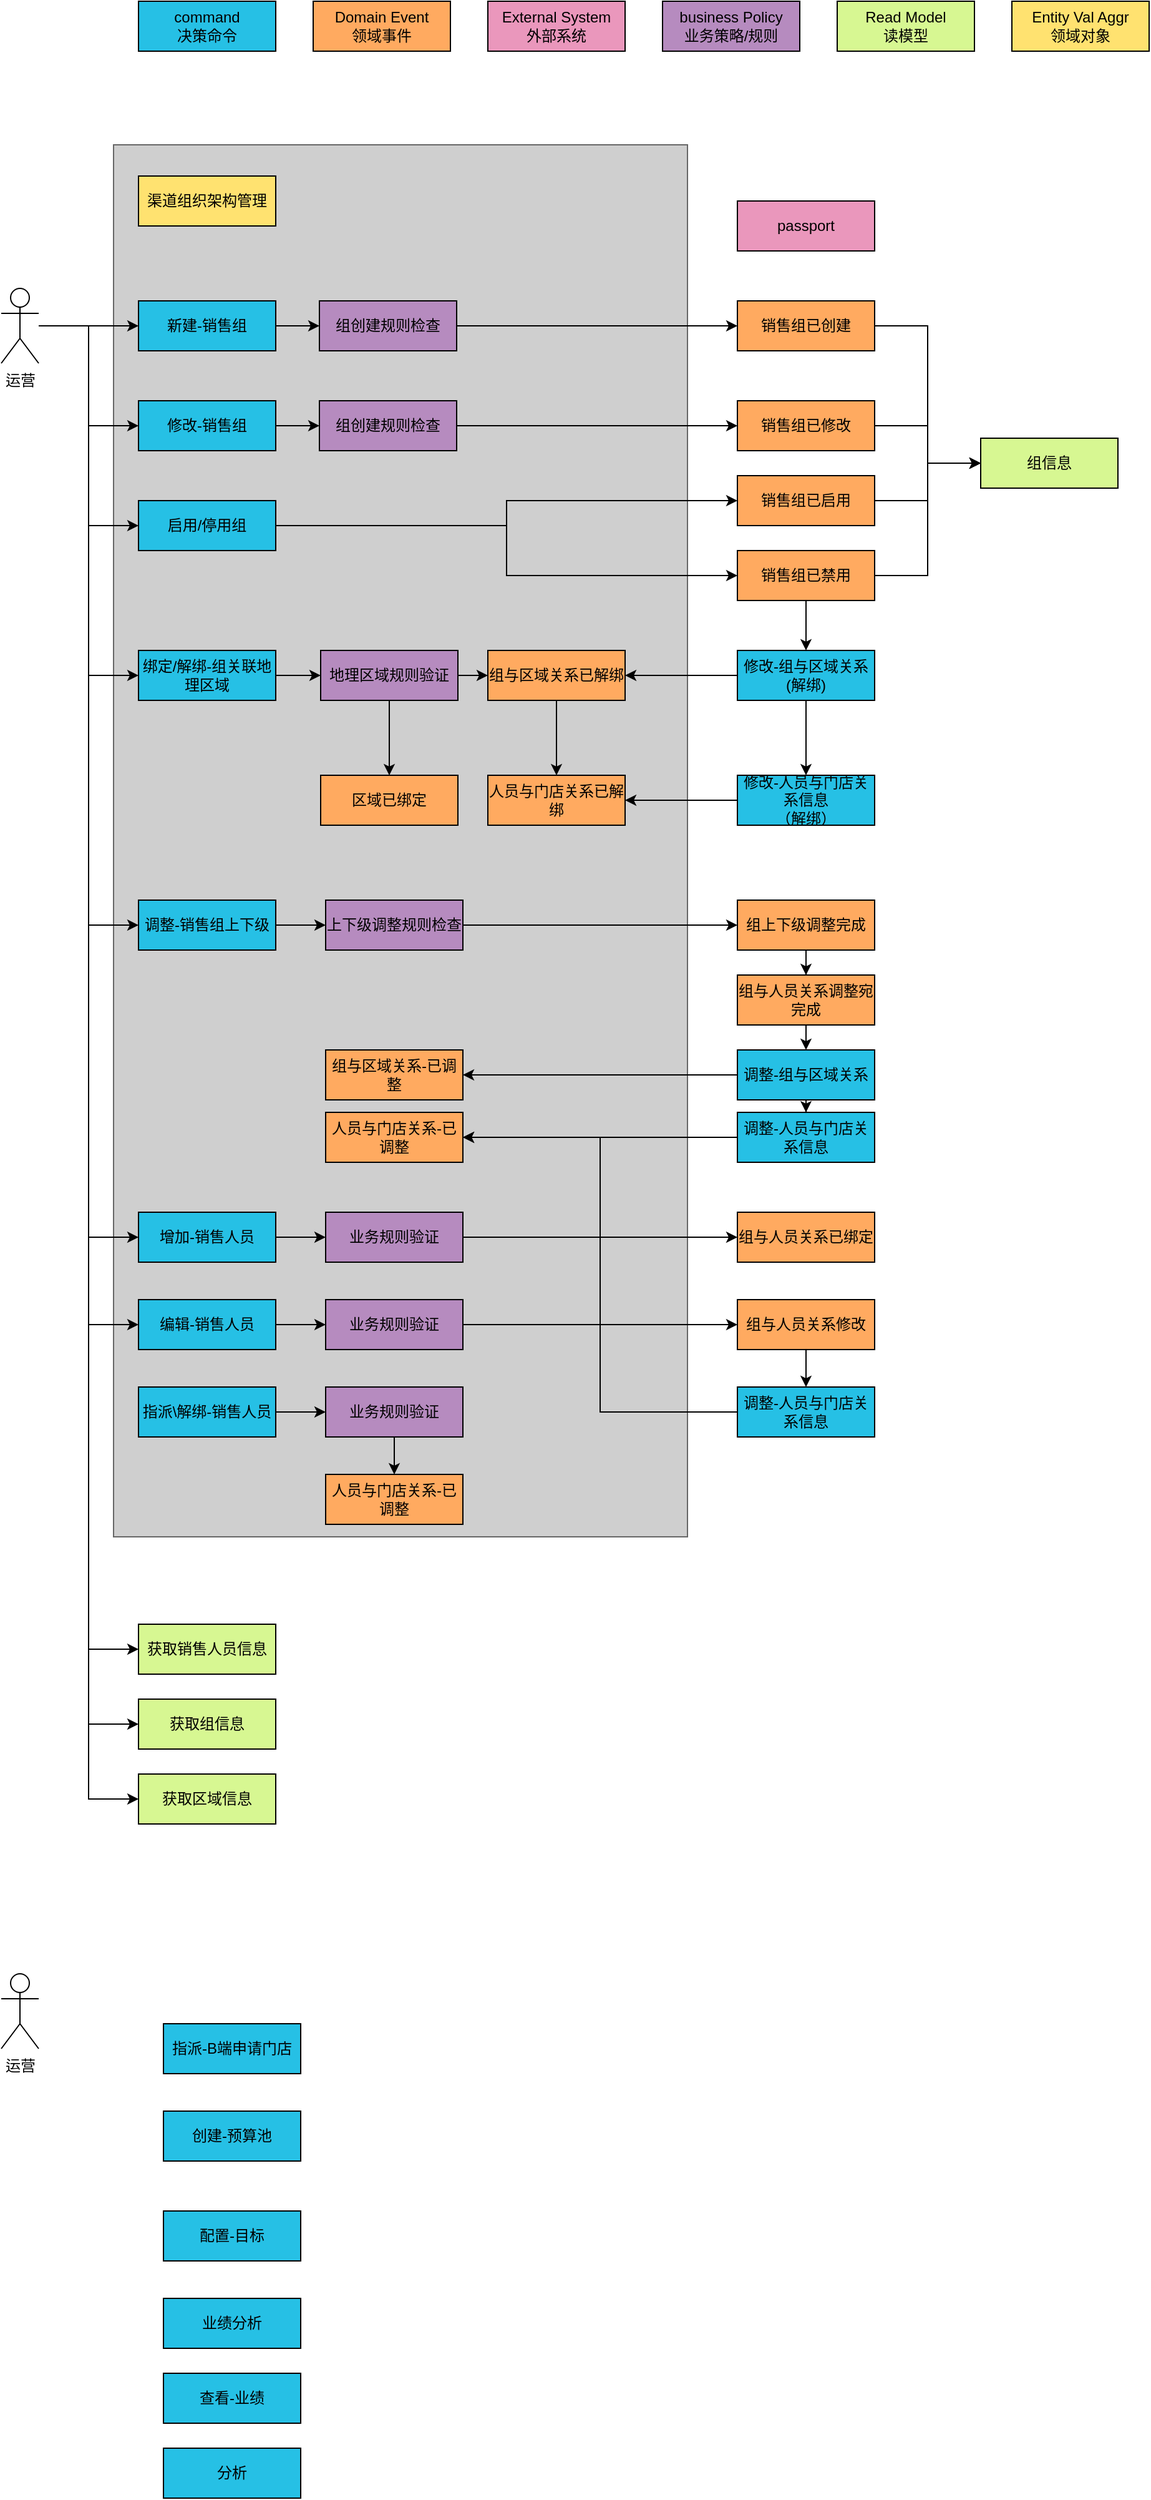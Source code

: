 <mxfile version="28.0.9">
  <diagram name="第 1 页" id="7w6zi9jCp_np2msTW12s">
    <mxGraphModel dx="2681" dy="1584" grid="1" gridSize="10" guides="1" tooltips="1" connect="1" arrows="1" fold="1" page="1" pageScale="1" pageWidth="827" pageHeight="1169" math="0" shadow="0">
      <root>
        <mxCell id="0" />
        <mxCell id="1" parent="0" />
        <mxCell id="CuO03zdZ_H9ETCIROUNS-99" value="" style="rounded=0;whiteSpace=wrap;html=1;fillColor=#CFCFCF;fontColor=#333333;strokeColor=#666666;" vertex="1" parent="1">
          <mxGeometry x="140" y="195" width="460" height="1115" as="geometry" />
        </mxCell>
        <mxCell id="_sHUTvcMdDTdJ8EnGrEK-1" value="&lt;div&gt;&lt;font&gt;command&lt;/font&gt;&lt;/div&gt;&lt;font&gt;决策命令&lt;/font&gt;" style="rounded=0;whiteSpace=wrap;html=1;fillColor=#26C0E5;" parent="1" vertex="1">
          <mxGeometry x="160" y="80" width="110" height="40" as="geometry" />
        </mxCell>
        <mxCell id="_sHUTvcMdDTdJ8EnGrEK-2" value="&lt;font&gt;Domain Event&lt;/font&gt;&lt;div&gt;&lt;font&gt;领域事件&lt;/font&gt;&lt;/div&gt;" style="rounded=0;whiteSpace=wrap;html=1;fillColor=#FFAA60;" parent="1" vertex="1">
          <mxGeometry x="300" y="80" width="110" height="40" as="geometry" />
        </mxCell>
        <mxCell id="_sHUTvcMdDTdJ8EnGrEK-3" value="Read Model&lt;div&gt;读模型&lt;/div&gt;" style="rounded=0;whiteSpace=wrap;html=1;fillColor=#D7F792;" parent="1" vertex="1">
          <mxGeometry x="720" y="80" width="110" height="40" as="geometry" />
        </mxCell>
        <mxCell id="_sHUTvcMdDTdJ8EnGrEK-4" value="External System&lt;div&gt;外部系统&lt;/div&gt;" style="rounded=0;whiteSpace=wrap;html=1;fillColor=#EA97BC;" parent="1" vertex="1">
          <mxGeometry x="440" y="80" width="110" height="40" as="geometry" />
        </mxCell>
        <mxCell id="_sHUTvcMdDTdJ8EnGrEK-5" value="business Policy&lt;div&gt;业务策略/规则&lt;/div&gt;" style="rounded=0;whiteSpace=wrap;html=1;fillColor=#B68BBF;" parent="1" vertex="1">
          <mxGeometry x="580" y="80" width="110" height="40" as="geometry" />
        </mxCell>
        <mxCell id="_sHUTvcMdDTdJ8EnGrEK-8" value="&lt;font&gt;Entity Val Aggr&lt;/font&gt;&lt;div&gt;&lt;font&gt;领域对象&lt;/font&gt;&lt;/div&gt;" style="rounded=0;whiteSpace=wrap;html=1;fillColor=#FFE270;" parent="1" vertex="1">
          <mxGeometry x="860" y="80" width="110" height="40" as="geometry" />
        </mxCell>
        <mxCell id="CuO03zdZ_H9ETCIROUNS-101" style="edgeStyle=orthogonalEdgeStyle;rounded=0;orthogonalLoop=1;jettySize=auto;html=1;curved=1;" edge="1" parent="1" source="sNWVwF46tpGVJdv4zzlN-1" target="sNWVwF46tpGVJdv4zzlN-2">
          <mxGeometry relative="1" as="geometry" />
        </mxCell>
        <mxCell id="CuO03zdZ_H9ETCIROUNS-103" style="edgeStyle=orthogonalEdgeStyle;rounded=0;orthogonalLoop=1;jettySize=auto;html=1;entryX=0;entryY=0.5;entryDx=0;entryDy=0;" edge="1" parent="1" source="sNWVwF46tpGVJdv4zzlN-1" target="sNWVwF46tpGVJdv4zzlN-3">
          <mxGeometry relative="1" as="geometry" />
        </mxCell>
        <mxCell id="CuO03zdZ_H9ETCIROUNS-105" style="edgeStyle=orthogonalEdgeStyle;rounded=0;orthogonalLoop=1;jettySize=auto;html=1;entryX=0;entryY=0.5;entryDx=0;entryDy=0;" edge="1" parent="1" source="sNWVwF46tpGVJdv4zzlN-1" target="CuO03zdZ_H9ETCIROUNS-13">
          <mxGeometry relative="1" as="geometry" />
        </mxCell>
        <mxCell id="CuO03zdZ_H9ETCIROUNS-106" style="edgeStyle=orthogonalEdgeStyle;rounded=0;orthogonalLoop=1;jettySize=auto;html=1;entryX=0;entryY=0.5;entryDx=0;entryDy=0;" edge="1" parent="1" source="sNWVwF46tpGVJdv4zzlN-1" target="sNWVwF46tpGVJdv4zzlN-4">
          <mxGeometry relative="1" as="geometry" />
        </mxCell>
        <mxCell id="CuO03zdZ_H9ETCIROUNS-107" style="edgeStyle=orthogonalEdgeStyle;rounded=0;orthogonalLoop=1;jettySize=auto;html=1;entryX=0;entryY=0.5;entryDx=0;entryDy=0;" edge="1" parent="1" source="sNWVwF46tpGVJdv4zzlN-1" target="CuO03zdZ_H9ETCIROUNS-90">
          <mxGeometry relative="1" as="geometry" />
        </mxCell>
        <mxCell id="CuO03zdZ_H9ETCIROUNS-109" style="edgeStyle=orthogonalEdgeStyle;rounded=0;orthogonalLoop=1;jettySize=auto;html=1;entryX=0;entryY=0.5;entryDx=0;entryDy=0;" edge="1" parent="1" source="sNWVwF46tpGVJdv4zzlN-1" target="sNWVwF46tpGVJdv4zzlN-6">
          <mxGeometry relative="1" as="geometry" />
        </mxCell>
        <mxCell id="CuO03zdZ_H9ETCIROUNS-110" style="edgeStyle=orthogonalEdgeStyle;rounded=0;orthogonalLoop=1;jettySize=auto;html=1;entryX=0;entryY=0.5;entryDx=0;entryDy=0;" edge="1" parent="1" source="sNWVwF46tpGVJdv4zzlN-1" target="CuO03zdZ_H9ETCIROUNS-66">
          <mxGeometry relative="1" as="geometry" />
        </mxCell>
        <mxCell id="CuO03zdZ_H9ETCIROUNS-111" style="edgeStyle=orthogonalEdgeStyle;rounded=0;orthogonalLoop=1;jettySize=auto;html=1;entryX=0;entryY=0.5;entryDx=0;entryDy=0;" edge="1" parent="1" source="sNWVwF46tpGVJdv4zzlN-1" target="CuO03zdZ_H9ETCIROUNS-93">
          <mxGeometry relative="1" as="geometry" />
        </mxCell>
        <mxCell id="CuO03zdZ_H9ETCIROUNS-113" style="edgeStyle=orthogonalEdgeStyle;rounded=0;orthogonalLoop=1;jettySize=auto;html=1;entryX=0;entryY=0.5;entryDx=0;entryDy=0;" edge="1" parent="1" source="sNWVwF46tpGVJdv4zzlN-1" target="CuO03zdZ_H9ETCIROUNS-94">
          <mxGeometry relative="1" as="geometry" />
        </mxCell>
        <mxCell id="CuO03zdZ_H9ETCIROUNS-115" style="edgeStyle=orthogonalEdgeStyle;rounded=0;orthogonalLoop=1;jettySize=auto;html=1;entryX=0;entryY=0.5;entryDx=0;entryDy=0;" edge="1" parent="1" source="sNWVwF46tpGVJdv4zzlN-1" target="CuO03zdZ_H9ETCIROUNS-95">
          <mxGeometry relative="1" as="geometry" />
        </mxCell>
        <mxCell id="sNWVwF46tpGVJdv4zzlN-1" value="运营" style="shape=umlActor;verticalLabelPosition=bottom;verticalAlign=top;html=1;outlineConnect=0;" parent="1" vertex="1">
          <mxGeometry x="50" y="310" width="30" height="60" as="geometry" />
        </mxCell>
        <mxCell id="CuO03zdZ_H9ETCIROUNS-28" style="edgeStyle=orthogonalEdgeStyle;rounded=0;orthogonalLoop=1;jettySize=auto;html=1;exitX=1;exitY=0.5;exitDx=0;exitDy=0;entryX=0;entryY=0.5;entryDx=0;entryDy=0;" edge="1" parent="1" source="sNWVwF46tpGVJdv4zzlN-2" target="CuO03zdZ_H9ETCIROUNS-2">
          <mxGeometry relative="1" as="geometry" />
        </mxCell>
        <mxCell id="sNWVwF46tpGVJdv4zzlN-2" value="新建-销售组" style="rounded=0;whiteSpace=wrap;html=1;fillColor=#26C0E5;" parent="1" vertex="1">
          <mxGeometry x="160" y="320" width="110" height="40" as="geometry" />
        </mxCell>
        <mxCell id="CuO03zdZ_H9ETCIROUNS-27" style="edgeStyle=orthogonalEdgeStyle;rounded=0;orthogonalLoop=1;jettySize=auto;html=1;" edge="1" parent="1" source="sNWVwF46tpGVJdv4zzlN-3" target="CuO03zdZ_H9ETCIROUNS-9">
          <mxGeometry relative="1" as="geometry" />
        </mxCell>
        <mxCell id="sNWVwF46tpGVJdv4zzlN-3" value="修改-销售组" style="rounded=0;whiteSpace=wrap;html=1;fillColor=#26C0E5;" parent="1" vertex="1">
          <mxGeometry x="160" y="400" width="110" height="40" as="geometry" />
        </mxCell>
        <mxCell id="CuO03zdZ_H9ETCIROUNS-76" style="edgeStyle=orthogonalEdgeStyle;rounded=0;orthogonalLoop=1;jettySize=auto;html=1;entryX=0;entryY=0.5;entryDx=0;entryDy=0;" edge="1" parent="1" source="sNWVwF46tpGVJdv4zzlN-4" target="CuO03zdZ_H9ETCIROUNS-39">
          <mxGeometry relative="1" as="geometry" />
        </mxCell>
        <mxCell id="sNWVwF46tpGVJdv4zzlN-4" value="绑定/解绑-组关联地理区域" style="rounded=0;whiteSpace=wrap;html=1;fillColor=#26C0E5;" parent="1" vertex="1">
          <mxGeometry x="160" y="600" width="110" height="40" as="geometry" />
        </mxCell>
        <mxCell id="CuO03zdZ_H9ETCIROUNS-77" style="edgeStyle=orthogonalEdgeStyle;rounded=0;orthogonalLoop=1;jettySize=auto;html=1;entryX=0;entryY=0.5;entryDx=0;entryDy=0;" edge="1" parent="1" source="sNWVwF46tpGVJdv4zzlN-6" target="CuO03zdZ_H9ETCIROUNS-62">
          <mxGeometry relative="1" as="geometry" />
        </mxCell>
        <mxCell id="sNWVwF46tpGVJdv4zzlN-6" value="增加-销售人员" style="rounded=0;whiteSpace=wrap;html=1;fillColor=#26C0E5;" parent="1" vertex="1">
          <mxGeometry x="160" y="1050" width="110" height="40" as="geometry" />
        </mxCell>
        <mxCell id="sNWVwF46tpGVJdv4zzlN-7" value="创建-预算池" style="rounded=0;whiteSpace=wrap;html=1;fillColor=#26C0E5;" parent="1" vertex="1">
          <mxGeometry x="180" y="1770" width="110" height="40" as="geometry" />
        </mxCell>
        <mxCell id="sNWVwF46tpGVJdv4zzlN-8" value="passport" style="rounded=0;whiteSpace=wrap;html=1;fillColor=#EA97BC;" parent="1" vertex="1">
          <mxGeometry x="640" y="240" width="110" height="40" as="geometry" />
        </mxCell>
        <mxCell id="CuO03zdZ_H9ETCIROUNS-17" style="edgeStyle=orthogonalEdgeStyle;rounded=0;orthogonalLoop=1;jettySize=auto;html=1;entryX=0;entryY=0.5;entryDx=0;entryDy=0;" edge="1" parent="1" source="sNWVwF46tpGVJdv4zzlN-9" target="CuO03zdZ_H9ETCIROUNS-8">
          <mxGeometry relative="1" as="geometry" />
        </mxCell>
        <mxCell id="sNWVwF46tpGVJdv4zzlN-9" value="销售组已创建" style="rounded=0;whiteSpace=wrap;html=1;fillColor=#FFAA60;" parent="1" vertex="1">
          <mxGeometry x="640" y="320" width="110" height="40" as="geometry" />
        </mxCell>
        <mxCell id="sNWVwF46tpGVJdv4zzlN-10" value="指派-B端申请门店" style="rounded=0;whiteSpace=wrap;html=1;fillColor=#26C0E5;" parent="1" vertex="1">
          <mxGeometry x="180" y="1700" width="110" height="40" as="geometry" />
        </mxCell>
        <mxCell id="sNWVwF46tpGVJdv4zzlN-11" value="配置-目标" style="rounded=0;whiteSpace=wrap;html=1;fillColor=#26C0E5;" parent="1" vertex="1">
          <mxGeometry x="180" y="1850" width="110" height="40" as="geometry" />
        </mxCell>
        <mxCell id="sNWVwF46tpGVJdv4zzlN-12" value="业绩分析" style="rounded=0;whiteSpace=wrap;html=1;fillColor=#26C0E5;" parent="1" vertex="1">
          <mxGeometry x="180" y="1920" width="110" height="40" as="geometry" />
        </mxCell>
        <mxCell id="CuO03zdZ_H9ETCIROUNS-1" value="查看-业绩" style="rounded=0;whiteSpace=wrap;html=1;fillColor=#26C0E5;" vertex="1" parent="1">
          <mxGeometry x="180" y="1980" width="110" height="40" as="geometry" />
        </mxCell>
        <mxCell id="CuO03zdZ_H9ETCIROUNS-29" style="edgeStyle=orthogonalEdgeStyle;rounded=0;orthogonalLoop=1;jettySize=auto;html=1;entryX=0;entryY=0.5;entryDx=0;entryDy=0;" edge="1" parent="1" source="CuO03zdZ_H9ETCIROUNS-2" target="sNWVwF46tpGVJdv4zzlN-9">
          <mxGeometry relative="1" as="geometry" />
        </mxCell>
        <mxCell id="CuO03zdZ_H9ETCIROUNS-2" value="组创建规则检查" style="rounded=0;whiteSpace=wrap;html=1;fillColor=#B68BBF;" vertex="1" parent="1">
          <mxGeometry x="305" y="320" width="110" height="40" as="geometry" />
        </mxCell>
        <mxCell id="CuO03zdZ_H9ETCIROUNS-8" value="组信息" style="rounded=0;whiteSpace=wrap;html=1;fillColor=#D7F792;" vertex="1" parent="1">
          <mxGeometry x="835" y="430" width="110" height="40" as="geometry" />
        </mxCell>
        <mxCell id="CuO03zdZ_H9ETCIROUNS-30" style="edgeStyle=orthogonalEdgeStyle;rounded=0;orthogonalLoop=1;jettySize=auto;html=1;entryX=0;entryY=0.5;entryDx=0;entryDy=0;" edge="1" parent="1" source="CuO03zdZ_H9ETCIROUNS-9" target="CuO03zdZ_H9ETCIROUNS-22">
          <mxGeometry relative="1" as="geometry" />
        </mxCell>
        <mxCell id="CuO03zdZ_H9ETCIROUNS-9" value="组创建规则检查" style="rounded=0;whiteSpace=wrap;html=1;fillColor=#B68BBF;" vertex="1" parent="1">
          <mxGeometry x="305" y="400" width="110" height="40" as="geometry" />
        </mxCell>
        <mxCell id="CuO03zdZ_H9ETCIROUNS-19" value="" style="edgeStyle=orthogonalEdgeStyle;rounded=0;orthogonalLoop=1;jettySize=auto;html=1;" edge="1" parent="1" source="CuO03zdZ_H9ETCIROUNS-11" target="CuO03zdZ_H9ETCIROUNS-8">
          <mxGeometry relative="1" as="geometry" />
        </mxCell>
        <mxCell id="CuO03zdZ_H9ETCIROUNS-11" value="销售组已启用" style="rounded=0;whiteSpace=wrap;html=1;fillColor=#FFAA60;" vertex="1" parent="1">
          <mxGeometry x="640" y="460" width="110" height="40" as="geometry" />
        </mxCell>
        <mxCell id="CuO03zdZ_H9ETCIROUNS-24" style="edgeStyle=orthogonalEdgeStyle;rounded=0;orthogonalLoop=1;jettySize=auto;html=1;entryX=0;entryY=0.5;entryDx=0;entryDy=0;" edge="1" parent="1" source="CuO03zdZ_H9ETCIROUNS-12" target="CuO03zdZ_H9ETCIROUNS-8">
          <mxGeometry relative="1" as="geometry" />
        </mxCell>
        <mxCell id="CuO03zdZ_H9ETCIROUNS-85" value="" style="edgeStyle=orthogonalEdgeStyle;rounded=0;orthogonalLoop=1;jettySize=auto;html=1;" edge="1" parent="1" source="CuO03zdZ_H9ETCIROUNS-12" target="CuO03zdZ_H9ETCIROUNS-81">
          <mxGeometry relative="1" as="geometry" />
        </mxCell>
        <mxCell id="CuO03zdZ_H9ETCIROUNS-12" value="销售组已禁用" style="rounded=0;whiteSpace=wrap;html=1;fillColor=#FFAA60;" vertex="1" parent="1">
          <mxGeometry x="640" y="520" width="110" height="40" as="geometry" />
        </mxCell>
        <mxCell id="CuO03zdZ_H9ETCIROUNS-25" style="edgeStyle=orthogonalEdgeStyle;rounded=0;orthogonalLoop=1;jettySize=auto;html=1;entryX=0;entryY=0.5;entryDx=0;entryDy=0;" edge="1" parent="1" source="CuO03zdZ_H9ETCIROUNS-13" target="CuO03zdZ_H9ETCIROUNS-11">
          <mxGeometry relative="1" as="geometry" />
        </mxCell>
        <mxCell id="CuO03zdZ_H9ETCIROUNS-26" style="edgeStyle=orthogonalEdgeStyle;rounded=0;orthogonalLoop=1;jettySize=auto;html=1;exitX=1;exitY=0.5;exitDx=0;exitDy=0;entryX=0;entryY=0.5;entryDx=0;entryDy=0;" edge="1" parent="1" source="CuO03zdZ_H9ETCIROUNS-13" target="CuO03zdZ_H9ETCIROUNS-12">
          <mxGeometry relative="1" as="geometry" />
        </mxCell>
        <mxCell id="CuO03zdZ_H9ETCIROUNS-13" value="启用/停用组" style="rounded=0;whiteSpace=wrap;html=1;fillColor=#26C0E5;" vertex="1" parent="1">
          <mxGeometry x="160" y="480" width="110" height="40" as="geometry" />
        </mxCell>
        <mxCell id="CuO03zdZ_H9ETCIROUNS-23" style="edgeStyle=orthogonalEdgeStyle;rounded=0;orthogonalLoop=1;jettySize=auto;html=1;exitX=1;exitY=0.5;exitDx=0;exitDy=0;entryX=0;entryY=0.5;entryDx=0;entryDy=0;" edge="1" parent="1" source="CuO03zdZ_H9ETCIROUNS-22" target="CuO03zdZ_H9ETCIROUNS-8">
          <mxGeometry relative="1" as="geometry" />
        </mxCell>
        <mxCell id="CuO03zdZ_H9ETCIROUNS-22" value="销售组已修改" style="rounded=0;whiteSpace=wrap;html=1;fillColor=#FFAA60;" vertex="1" parent="1">
          <mxGeometry x="640" y="400" width="110" height="40" as="geometry" />
        </mxCell>
        <mxCell id="CuO03zdZ_H9ETCIROUNS-47" value="" style="edgeStyle=orthogonalEdgeStyle;rounded=0;orthogonalLoop=1;jettySize=auto;html=1;" edge="1" parent="1" source="CuO03zdZ_H9ETCIROUNS-31" target="CuO03zdZ_H9ETCIROUNS-45">
          <mxGeometry relative="1" as="geometry" />
        </mxCell>
        <mxCell id="CuO03zdZ_H9ETCIROUNS-48" style="edgeStyle=orthogonalEdgeStyle;rounded=0;orthogonalLoop=1;jettySize=auto;html=1;entryX=1;entryY=0.5;entryDx=0;entryDy=0;" edge="1" parent="1" source="CuO03zdZ_H9ETCIROUNS-31" target="CuO03zdZ_H9ETCIROUNS-37">
          <mxGeometry relative="1" as="geometry" />
        </mxCell>
        <mxCell id="CuO03zdZ_H9ETCIROUNS-31" value="调整-组与区域关系" style="rounded=0;whiteSpace=wrap;html=1;fillColor=#26C0E5;" vertex="1" parent="1">
          <mxGeometry x="640" y="920" width="110" height="40" as="geometry" />
        </mxCell>
        <mxCell id="CuO03zdZ_H9ETCIROUNS-49" style="edgeStyle=orthogonalEdgeStyle;rounded=0;orthogonalLoop=1;jettySize=auto;html=1;entryX=0;entryY=0.5;entryDx=0;entryDy=0;" edge="1" parent="1" source="CuO03zdZ_H9ETCIROUNS-33" target="CuO03zdZ_H9ETCIROUNS-34">
          <mxGeometry relative="1" as="geometry" />
        </mxCell>
        <mxCell id="CuO03zdZ_H9ETCIROUNS-33" value="上下级调整规则检查" style="rounded=0;whiteSpace=wrap;html=1;fillColor=#B68BBF;" vertex="1" parent="1">
          <mxGeometry x="310" y="800" width="110" height="40" as="geometry" />
        </mxCell>
        <mxCell id="CuO03zdZ_H9ETCIROUNS-36" value="" style="edgeStyle=orthogonalEdgeStyle;rounded=0;orthogonalLoop=1;jettySize=auto;html=1;" edge="1" parent="1" source="CuO03zdZ_H9ETCIROUNS-34" target="CuO03zdZ_H9ETCIROUNS-35">
          <mxGeometry relative="1" as="geometry" />
        </mxCell>
        <mxCell id="CuO03zdZ_H9ETCIROUNS-34" value="组上下级调整完成" style="rounded=0;whiteSpace=wrap;html=1;fillColor=#FFAA60;" vertex="1" parent="1">
          <mxGeometry x="640" y="800" width="110" height="40" as="geometry" />
        </mxCell>
        <mxCell id="CuO03zdZ_H9ETCIROUNS-46" style="edgeStyle=orthogonalEdgeStyle;rounded=0;orthogonalLoop=1;jettySize=auto;html=1;exitX=0.5;exitY=1;exitDx=0;exitDy=0;entryX=0.5;entryY=0;entryDx=0;entryDy=0;" edge="1" parent="1" source="CuO03zdZ_H9ETCIROUNS-35" target="CuO03zdZ_H9ETCIROUNS-31">
          <mxGeometry relative="1" as="geometry" />
        </mxCell>
        <mxCell id="CuO03zdZ_H9ETCIROUNS-35" value="组与人员关系调整宛完成" style="rounded=0;whiteSpace=wrap;html=1;fillColor=#FFAA60;" vertex="1" parent="1">
          <mxGeometry x="640" y="860" width="110" height="40" as="geometry" />
        </mxCell>
        <mxCell id="CuO03zdZ_H9ETCIROUNS-37" value="组与区域关系-已调整" style="rounded=0;whiteSpace=wrap;html=1;fillColor=#FFAA60;" vertex="1" parent="1">
          <mxGeometry x="310" y="920" width="110" height="40" as="geometry" />
        </mxCell>
        <mxCell id="CuO03zdZ_H9ETCIROUNS-61" style="edgeStyle=orthogonalEdgeStyle;rounded=0;orthogonalLoop=1;jettySize=auto;html=1;exitX=0.5;exitY=1;exitDx=0;exitDy=0;entryX=0.5;entryY=0;entryDx=0;entryDy=0;" edge="1" parent="1" source="CuO03zdZ_H9ETCIROUNS-39" target="CuO03zdZ_H9ETCIROUNS-40">
          <mxGeometry relative="1" as="geometry" />
        </mxCell>
        <mxCell id="CuO03zdZ_H9ETCIROUNS-79" style="edgeStyle=orthogonalEdgeStyle;rounded=0;orthogonalLoop=1;jettySize=auto;html=1;entryX=0;entryY=0.5;entryDx=0;entryDy=0;" edge="1" parent="1" source="CuO03zdZ_H9ETCIROUNS-39" target="CuO03zdZ_H9ETCIROUNS-53">
          <mxGeometry relative="1" as="geometry" />
        </mxCell>
        <mxCell id="CuO03zdZ_H9ETCIROUNS-39" value="地理区域规则验证" style="rounded=0;whiteSpace=wrap;html=1;fillColor=#B68BBF;" vertex="1" parent="1">
          <mxGeometry x="306" y="600" width="110" height="40" as="geometry" />
        </mxCell>
        <mxCell id="CuO03zdZ_H9ETCIROUNS-40" value="区域已绑定" style="rounded=0;whiteSpace=wrap;html=1;fillColor=#FFAA60;" vertex="1" parent="1">
          <mxGeometry x="306" y="700" width="110" height="40" as="geometry" />
        </mxCell>
        <mxCell id="CuO03zdZ_H9ETCIROUNS-51" style="edgeStyle=orthogonalEdgeStyle;rounded=0;orthogonalLoop=1;jettySize=auto;html=1;entryX=1;entryY=0.5;entryDx=0;entryDy=0;" edge="1" parent="1" source="CuO03zdZ_H9ETCIROUNS-45" target="CuO03zdZ_H9ETCIROUNS-50">
          <mxGeometry relative="1" as="geometry" />
        </mxCell>
        <mxCell id="CuO03zdZ_H9ETCIROUNS-45" value="调整-人员与门店关系信息" style="rounded=0;whiteSpace=wrap;html=1;fillColor=#26C0E5;" vertex="1" parent="1">
          <mxGeometry x="640" y="970" width="110" height="40" as="geometry" />
        </mxCell>
        <mxCell id="CuO03zdZ_H9ETCIROUNS-50" value="人员与门店关系-已调整" style="rounded=0;whiteSpace=wrap;html=1;fillColor=#FFAA60;" vertex="1" parent="1">
          <mxGeometry x="310" y="970" width="110" height="40" as="geometry" />
        </mxCell>
        <mxCell id="CuO03zdZ_H9ETCIROUNS-59" value="" style="edgeStyle=orthogonalEdgeStyle;rounded=0;orthogonalLoop=1;jettySize=auto;html=1;" edge="1" parent="1" source="CuO03zdZ_H9ETCIROUNS-53" target="CuO03zdZ_H9ETCIROUNS-58">
          <mxGeometry relative="1" as="geometry" />
        </mxCell>
        <mxCell id="CuO03zdZ_H9ETCIROUNS-53" value="组与区域关系已解绑" style="rounded=0;whiteSpace=wrap;html=1;fillColor=#FFAA60;" vertex="1" parent="1">
          <mxGeometry x="440" y="600" width="110" height="40" as="geometry" />
        </mxCell>
        <mxCell id="CuO03zdZ_H9ETCIROUNS-58" value="人员与门店关系已解绑" style="rounded=0;whiteSpace=wrap;html=1;fillColor=#FFAA60;" vertex="1" parent="1">
          <mxGeometry x="440" y="700" width="110" height="40" as="geometry" />
        </mxCell>
        <mxCell id="CuO03zdZ_H9ETCIROUNS-65" style="edgeStyle=orthogonalEdgeStyle;rounded=0;orthogonalLoop=1;jettySize=auto;html=1;" edge="1" parent="1" source="CuO03zdZ_H9ETCIROUNS-62" target="CuO03zdZ_H9ETCIROUNS-64">
          <mxGeometry relative="1" as="geometry" />
        </mxCell>
        <mxCell id="CuO03zdZ_H9ETCIROUNS-62" value="业务规则验证" style="rounded=0;whiteSpace=wrap;html=1;fillColor=#B68BBF;" vertex="1" parent="1">
          <mxGeometry x="310" y="1050" width="110" height="40" as="geometry" />
        </mxCell>
        <mxCell id="CuO03zdZ_H9ETCIROUNS-92" style="edgeStyle=orthogonalEdgeStyle;rounded=0;orthogonalLoop=1;jettySize=auto;html=1;entryX=1;entryY=0.5;entryDx=0;entryDy=0;" edge="1" parent="1" source="CuO03zdZ_H9ETCIROUNS-63" target="CuO03zdZ_H9ETCIROUNS-50">
          <mxGeometry relative="1" as="geometry" />
        </mxCell>
        <mxCell id="CuO03zdZ_H9ETCIROUNS-63" value="调整-人员与门店关系信息" style="rounded=0;whiteSpace=wrap;html=1;fillColor=#26C0E5;" vertex="1" parent="1">
          <mxGeometry x="640" y="1190" width="110" height="40" as="geometry" />
        </mxCell>
        <mxCell id="CuO03zdZ_H9ETCIROUNS-64" value="组与人员关系已绑定" style="rounded=0;whiteSpace=wrap;html=1;fillColor=#FFAA60;" vertex="1" parent="1">
          <mxGeometry x="640" y="1050" width="110" height="40" as="geometry" />
        </mxCell>
        <mxCell id="CuO03zdZ_H9ETCIROUNS-78" style="edgeStyle=orthogonalEdgeStyle;rounded=0;orthogonalLoop=1;jettySize=auto;html=1;entryX=0;entryY=0.5;entryDx=0;entryDy=0;" edge="1" parent="1" source="CuO03zdZ_H9ETCIROUNS-66" target="CuO03zdZ_H9ETCIROUNS-69">
          <mxGeometry relative="1" as="geometry" />
        </mxCell>
        <mxCell id="CuO03zdZ_H9ETCIROUNS-66" value="编辑-销售人员" style="rounded=0;whiteSpace=wrap;html=1;fillColor=#26C0E5;" vertex="1" parent="1">
          <mxGeometry x="160" y="1120" width="110" height="40" as="geometry" />
        </mxCell>
        <mxCell id="CuO03zdZ_H9ETCIROUNS-71" style="edgeStyle=orthogonalEdgeStyle;rounded=0;orthogonalLoop=1;jettySize=auto;html=1;entryX=0;entryY=0.5;entryDx=0;entryDy=0;" edge="1" parent="1" source="CuO03zdZ_H9ETCIROUNS-69" target="CuO03zdZ_H9ETCIROUNS-70">
          <mxGeometry relative="1" as="geometry" />
        </mxCell>
        <mxCell id="CuO03zdZ_H9ETCIROUNS-69" value="业务规则验证" style="rounded=0;whiteSpace=wrap;html=1;fillColor=#B68BBF;" vertex="1" parent="1">
          <mxGeometry x="310" y="1120" width="110" height="40" as="geometry" />
        </mxCell>
        <mxCell id="CuO03zdZ_H9ETCIROUNS-91" style="edgeStyle=orthogonalEdgeStyle;rounded=0;orthogonalLoop=1;jettySize=auto;html=1;entryX=0.5;entryY=0;entryDx=0;entryDy=0;" edge="1" parent="1" source="CuO03zdZ_H9ETCIROUNS-70" target="CuO03zdZ_H9ETCIROUNS-63">
          <mxGeometry relative="1" as="geometry" />
        </mxCell>
        <mxCell id="CuO03zdZ_H9ETCIROUNS-70" value="组与人员关系修改" style="rounded=0;whiteSpace=wrap;html=1;fillColor=#FFAA60;" vertex="1" parent="1">
          <mxGeometry x="640" y="1120" width="110" height="40" as="geometry" />
        </mxCell>
        <mxCell id="CuO03zdZ_H9ETCIROUNS-87" value="" style="edgeStyle=orthogonalEdgeStyle;rounded=0;orthogonalLoop=1;jettySize=auto;html=1;" edge="1" parent="1" source="CuO03zdZ_H9ETCIROUNS-81" target="CuO03zdZ_H9ETCIROUNS-84">
          <mxGeometry relative="1" as="geometry" />
        </mxCell>
        <mxCell id="CuO03zdZ_H9ETCIROUNS-88" style="edgeStyle=orthogonalEdgeStyle;rounded=0;orthogonalLoop=1;jettySize=auto;html=1;entryX=1;entryY=0.5;entryDx=0;entryDy=0;" edge="1" parent="1" source="CuO03zdZ_H9ETCIROUNS-81" target="CuO03zdZ_H9ETCIROUNS-53">
          <mxGeometry relative="1" as="geometry" />
        </mxCell>
        <mxCell id="CuO03zdZ_H9ETCIROUNS-81" value="修改-组与区域关系(解绑)" style="rounded=0;whiteSpace=wrap;html=1;fillColor=#26C0E5;" vertex="1" parent="1">
          <mxGeometry x="640" y="600" width="110" height="40" as="geometry" />
        </mxCell>
        <mxCell id="CuO03zdZ_H9ETCIROUNS-89" style="edgeStyle=orthogonalEdgeStyle;rounded=0;orthogonalLoop=1;jettySize=auto;html=1;entryX=1;entryY=0.5;entryDx=0;entryDy=0;" edge="1" parent="1" source="CuO03zdZ_H9ETCIROUNS-84" target="CuO03zdZ_H9ETCIROUNS-58">
          <mxGeometry relative="1" as="geometry" />
        </mxCell>
        <mxCell id="CuO03zdZ_H9ETCIROUNS-84" value="修改-人员与门店关系信息&lt;div&gt;（解绑）&lt;/div&gt;" style="rounded=0;whiteSpace=wrap;html=1;fillColor=#26C0E5;" vertex="1" parent="1">
          <mxGeometry x="640" y="700" width="110" height="40" as="geometry" />
        </mxCell>
        <mxCell id="CuO03zdZ_H9ETCIROUNS-108" style="edgeStyle=orthogonalEdgeStyle;rounded=0;orthogonalLoop=1;jettySize=auto;html=1;entryX=0;entryY=0.5;entryDx=0;entryDy=0;" edge="1" parent="1" source="CuO03zdZ_H9ETCIROUNS-90" target="CuO03zdZ_H9ETCIROUNS-33">
          <mxGeometry relative="1" as="geometry" />
        </mxCell>
        <mxCell id="CuO03zdZ_H9ETCIROUNS-90" value="调整-销售组上下级" style="rounded=0;whiteSpace=wrap;html=1;fillColor=#26C0E5;" vertex="1" parent="1">
          <mxGeometry x="160" y="800" width="110" height="40" as="geometry" />
        </mxCell>
        <mxCell id="CuO03zdZ_H9ETCIROUNS-93" value="获取销售人员信息" style="rounded=0;whiteSpace=wrap;html=1;fillColor=#D7F792;" vertex="1" parent="1">
          <mxGeometry x="160" y="1380" width="110" height="40" as="geometry" />
        </mxCell>
        <mxCell id="CuO03zdZ_H9ETCIROUNS-94" value="获取组信息" style="rounded=0;whiteSpace=wrap;html=1;fillColor=#D7F792;" vertex="1" parent="1">
          <mxGeometry x="160" y="1440" width="110" height="40" as="geometry" />
        </mxCell>
        <mxCell id="CuO03zdZ_H9ETCIROUNS-95" value="获取区域信息" style="rounded=0;whiteSpace=wrap;html=1;fillColor=#D7F792;" vertex="1" parent="1">
          <mxGeometry x="160" y="1500" width="110" height="40" as="geometry" />
        </mxCell>
        <mxCell id="CuO03zdZ_H9ETCIROUNS-97" value="渠道组织架构管理" style="rounded=0;whiteSpace=wrap;html=1;fillColor=#FFE270;" vertex="1" parent="1">
          <mxGeometry x="160" y="220" width="110" height="40" as="geometry" />
        </mxCell>
        <mxCell id="CuO03zdZ_H9ETCIROUNS-118" style="edgeStyle=orthogonalEdgeStyle;rounded=0;orthogonalLoop=1;jettySize=auto;html=1;exitX=1;exitY=0.5;exitDx=0;exitDy=0;" edge="1" parent="1" source="CuO03zdZ_H9ETCIROUNS-116" target="CuO03zdZ_H9ETCIROUNS-117">
          <mxGeometry relative="1" as="geometry" />
        </mxCell>
        <mxCell id="CuO03zdZ_H9ETCIROUNS-116" value="指派\解绑-销售人员" style="rounded=0;whiteSpace=wrap;html=1;fillColor=#26C0E5;" vertex="1" parent="1">
          <mxGeometry x="160" y="1190" width="110" height="40" as="geometry" />
        </mxCell>
        <mxCell id="CuO03zdZ_H9ETCIROUNS-121" value="" style="edgeStyle=orthogonalEdgeStyle;rounded=0;orthogonalLoop=1;jettySize=auto;html=1;" edge="1" parent="1" source="CuO03zdZ_H9ETCIROUNS-117" target="CuO03zdZ_H9ETCIROUNS-119">
          <mxGeometry relative="1" as="geometry" />
        </mxCell>
        <mxCell id="CuO03zdZ_H9ETCIROUNS-117" value="业务规则验证" style="rounded=0;whiteSpace=wrap;html=1;fillColor=#B68BBF;" vertex="1" parent="1">
          <mxGeometry x="310" y="1190" width="110" height="40" as="geometry" />
        </mxCell>
        <mxCell id="CuO03zdZ_H9ETCIROUNS-119" value="人员与门店关系-已调整" style="rounded=0;whiteSpace=wrap;html=1;fillColor=#FFAA60;" vertex="1" parent="1">
          <mxGeometry x="310" y="1260" width="110" height="40" as="geometry" />
        </mxCell>
        <mxCell id="CuO03zdZ_H9ETCIROUNS-122" value="分析" style="rounded=0;whiteSpace=wrap;html=1;fillColor=#26C0E5;" vertex="1" parent="1">
          <mxGeometry x="180" y="2040" width="110" height="40" as="geometry" />
        </mxCell>
        <mxCell id="CuO03zdZ_H9ETCIROUNS-123" value="运营" style="shape=umlActor;verticalLabelPosition=bottom;verticalAlign=top;html=1;outlineConnect=0;" vertex="1" parent="1">
          <mxGeometry x="50" y="1660" width="30" height="60" as="geometry" />
        </mxCell>
      </root>
    </mxGraphModel>
  </diagram>
</mxfile>
